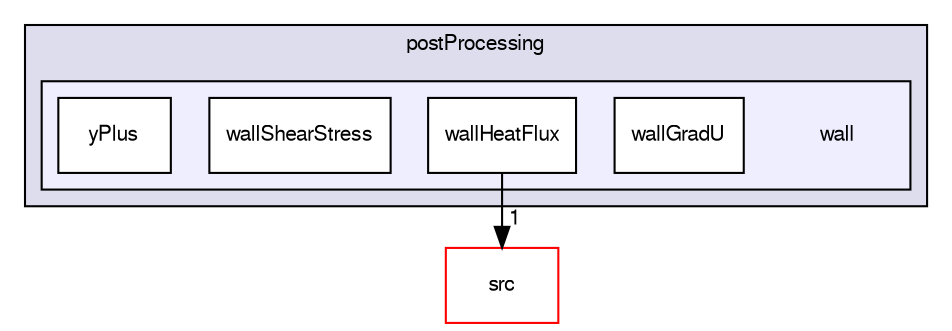 digraph "applications/utilities/postProcessing/wall" {
  bgcolor=transparent;
  compound=true
  node [ fontsize="10", fontname="FreeSans"];
  edge [ labelfontsize="10", labelfontname="FreeSans"];
  subgraph clusterdir_b0c2b0d6e5b08bdff054b28f26ba51e7 {
    graph [ bgcolor="#ddddee", pencolor="black", label="postProcessing" fontname="FreeSans", fontsize="10", URL="dir_b0c2b0d6e5b08bdff054b28f26ba51e7.html"]
  subgraph clusterdir_147ee726b00c23463d23889fa0ad4e9e {
    graph [ bgcolor="#eeeeff", pencolor="black", label="" URL="dir_147ee726b00c23463d23889fa0ad4e9e.html"];
    dir_147ee726b00c23463d23889fa0ad4e9e [shape=plaintext label="wall"];
    dir_a79270a3540dd04f4fab9cf7ff14f3b5 [shape=box label="wallGradU" color="black" fillcolor="white" style="filled" URL="dir_a79270a3540dd04f4fab9cf7ff14f3b5.html"];
    dir_43aed55e64dda6c216237597111027bc [shape=box label="wallHeatFlux" color="black" fillcolor="white" style="filled" URL="dir_43aed55e64dda6c216237597111027bc.html"];
    dir_869f97596c1dd479ae26696a4f12acd6 [shape=box label="wallShearStress" color="black" fillcolor="white" style="filled" URL="dir_869f97596c1dd479ae26696a4f12acd6.html"];
    dir_759f41cb231cd28a0a5597bdd47e2a78 [shape=box label="yPlus" color="black" fillcolor="white" style="filled" URL="dir_759f41cb231cd28a0a5597bdd47e2a78.html"];
  }
  }
  dir_68267d1309a1af8e8297ef4c3efbcdba [shape=box label="src" color="red" URL="dir_68267d1309a1af8e8297ef4c3efbcdba.html"];
  dir_43aed55e64dda6c216237597111027bc->dir_68267d1309a1af8e8297ef4c3efbcdba [headlabel="1", labeldistance=1.5 headhref="dir_000483_000568.html"];
}
